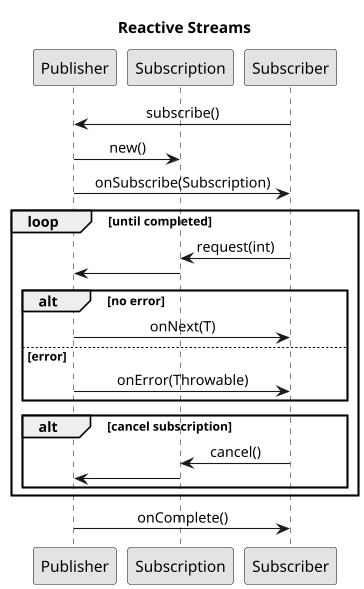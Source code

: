 @startuml

scale 1.1
title Reactive Streams
'hide footbox
skinparam monochrome true
'skinparam defaultFontName Source Sans Pro
'skinparam titleFontSize 15
skinparam sequenceMessageAlign center

'skinparam sequence {
'ArrowColor black
'ActorBorderColor black
'LifeLineBorderColor black
'LifeLineBackgroundColor black
'
'ParticipantBorderColor black
'ParticipantBackgroundColor white
'ParticipantFontColor black
'}

participant Publisher
participant Subscription
participant Subscriber

Subscriber -> Publisher : subscribe()
Publisher -> Subscription : new()
Publisher -> Subscriber : onSubscribe(Subscription)

loop until completed
Subscriber -> Subscription : request(int)
Subscription -> Publisher

alt no error
Publisher -> Subscriber : onNext(T)
else error
Publisher -> Subscriber : onError(Throwable)
end

alt cancel subscription
Subscriber -> Subscription : cancel()
Subscription -> Publisher
end

end

Publisher -> Subscriber : onComplete()

@enduml